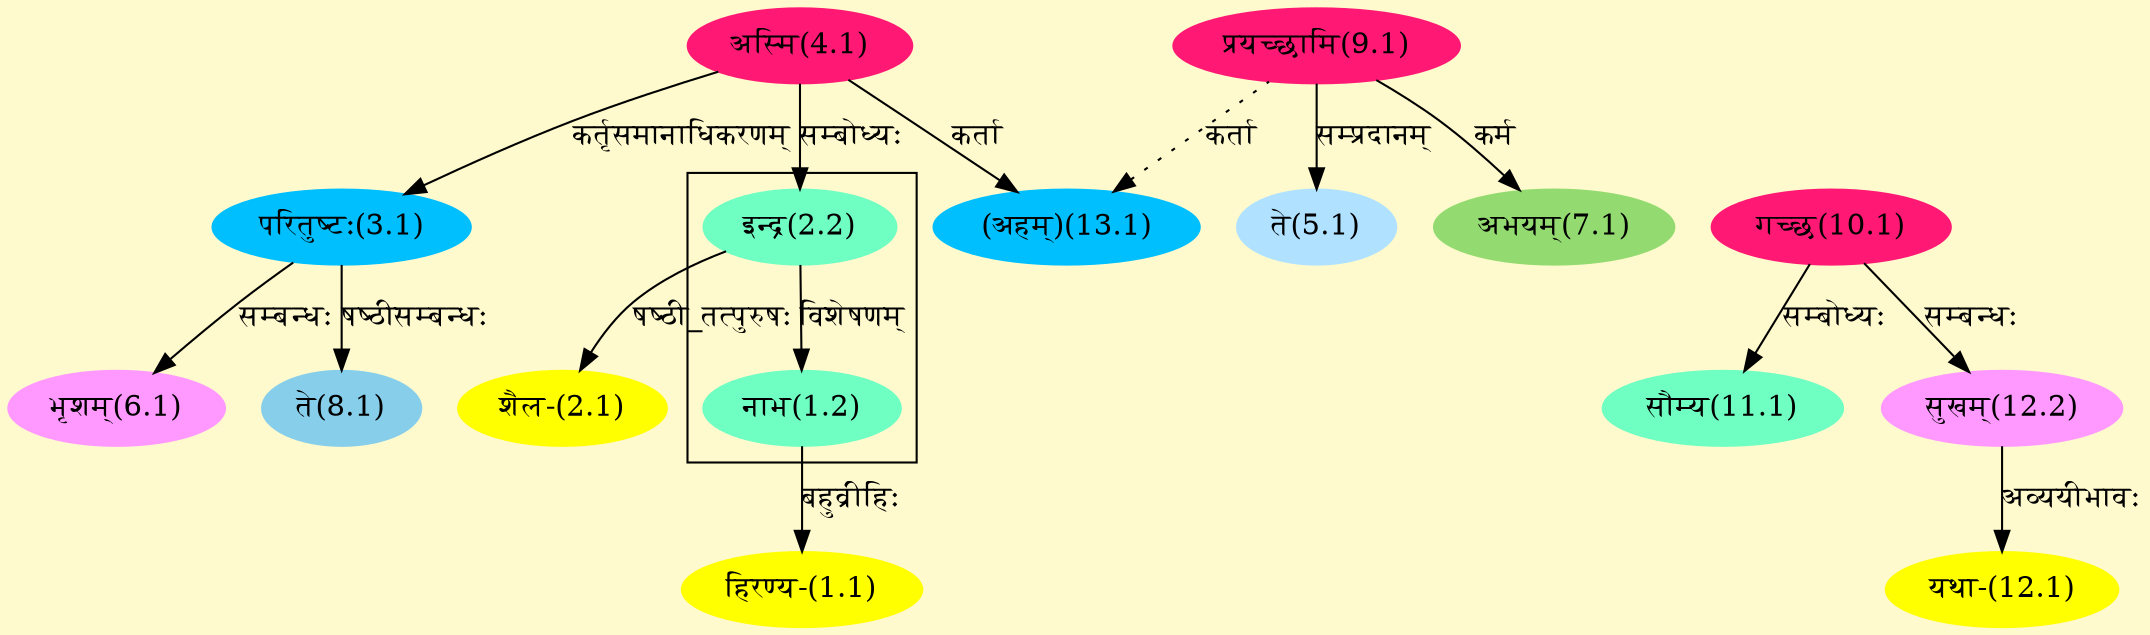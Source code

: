 digraph G{
rankdir=BT;
 compound=true;
 bgcolor="lemonchiffon1";

subgraph cluster_1{
Node1_2 [style=filled, color="#6FFFC3" label = "नाभ(1.2)"]
Node2_2 [style=filled, color="#6FFFC3" label = "इन्द्र(2.2)"]

}
Node1_1 [style=filled, color="#FFFF00" label = "हिरण्य-(1.1)"]
Node1_2 [style=filled, color="#6FFFC3" label = "नाभ(1.2)"]
Node2_1 [style=filled, color="#FFFF00" label = "शैल-(2.1)"]
Node2_2 [style=filled, color="#6FFFC3" label = "इन्द्र(2.2)"]
Node4_1 [style=filled, color="#FF1975" label = "अस्मि(4.1)"]
Node3_1 [style=filled, color="#00BFFF" label = "परितुष्टः(3.1)"]
Node [style=filled, color="" label = "()"]
Node5_1 [style=filled, color="#B0E2FF" label = "ते(5.1)"]
Node9_1 [style=filled, color="#FF1975" label = "प्रयच्छामि(9.1)"]
Node6_1 [style=filled, color="#FF99FF" label = "भृशम्(6.1)"]
Node7_1 [style=filled, color="#93DB70" label = "अभयम्(7.1)"]
Node8_1 [style=filled, color="#87CEEB" label = "ते(8.1)"]
Node10_1 [style=filled, color="#FF1975" label = "गच्छ(10.1)"]
Node11_1 [style=filled, color="#6FFFC3" label = "सौम्य(11.1)"]
Node12_1 [style=filled, color="#FFFF00" label = "यथा-(12.1)"]
Node12_2 [style=filled, color="#FF99FF" label = "सुखम्(12.2)"]
Node13_1 [style=filled, color="#00BFFF" label = "(अहम्)(13.1)"]
/* Start of Relations section */

Node1_1 -> Node1_2 [  label="बहुव्रीहिः"  dir="back" ]
Node1_2 -> Node2_2 [  label="विशेषणम्"  dir="back" ]
Node2_1 -> Node2_2 [  label="षष्ठी_तत्पुरुषः"  dir="back" ]
Node2_2 -> Node4_1 [  label="सम्बोध्यः"  dir="back" ]
Node3_1 -> Node4_1 [  label="कर्तृसमानाधिकरणम्"  dir="back" ]
Node5_1 -> Node9_1 [  label="सम्प्रदानम्"  dir="back" ]
Node6_1 -> Node3_1 [  label="सम्बन्धः"  dir="back" ]
Node7_1 -> Node9_1 [  label="कर्म"  dir="back" ]
Node8_1 -> Node3_1 [  label="षष्ठीसम्बन्धः"  dir="back" ]
Node11_1 -> Node10_1 [  label="सम्बोध्यः"  dir="back" ]
Node12_1 -> Node12_2 [  label="अव्ययीभावः"  dir="back" ]
Node12_2 -> Node10_1 [  label="सम्बन्धः"  dir="back" ]
Node13_1 -> Node4_1 [  label="कर्ता"  dir="back" ]
Node13_1 -> Node9_1 [ style=dotted label="कर्ता"  dir="back" ]
}
